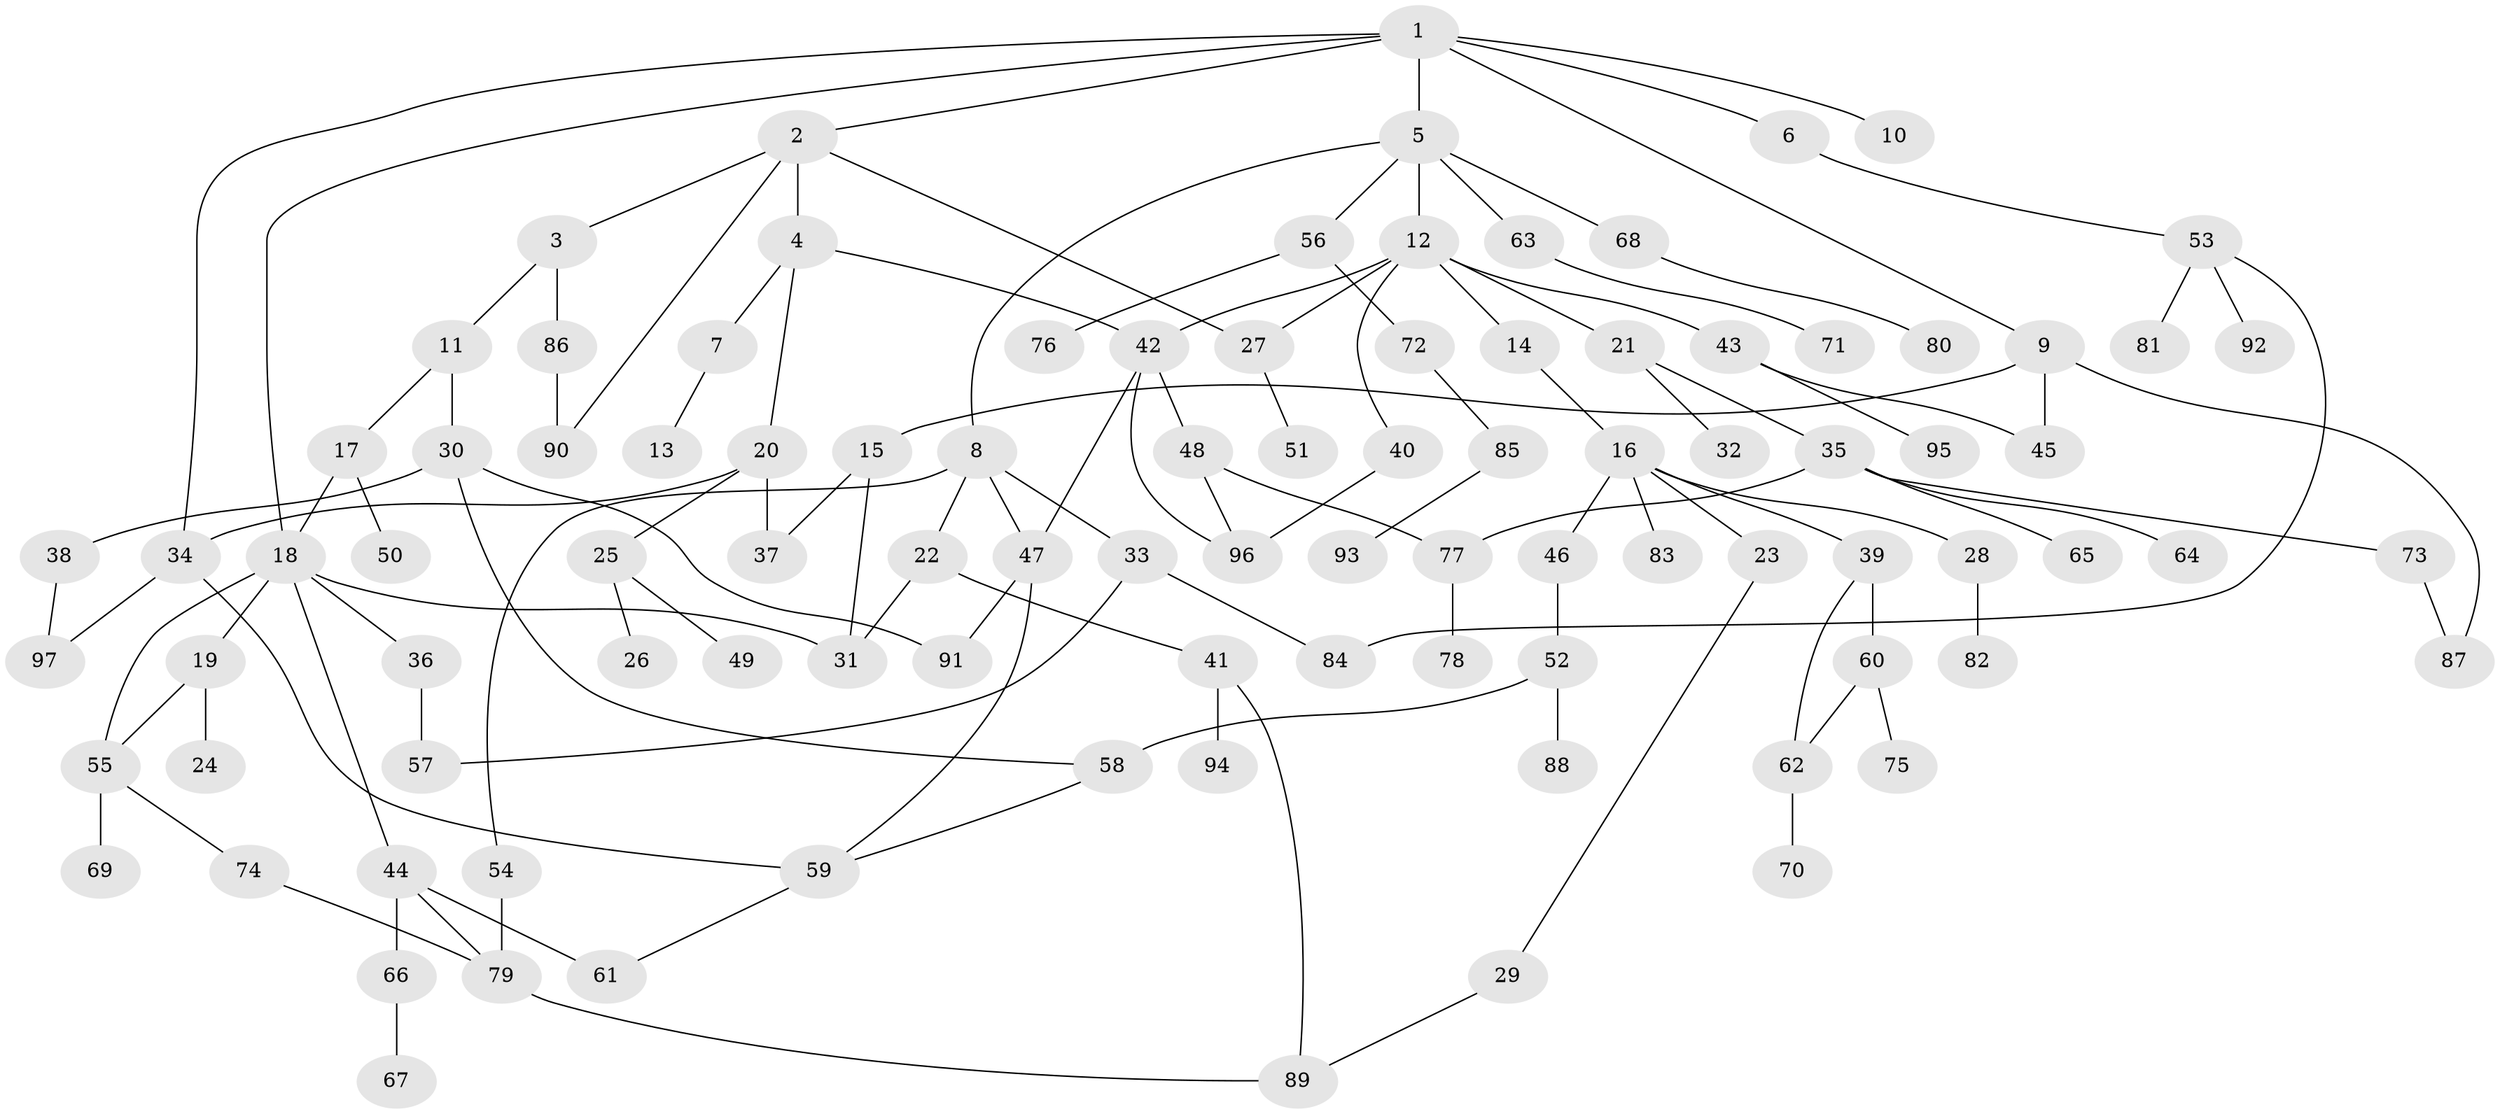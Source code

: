 // coarse degree distribution, {7: 0.017241379310344827, 5: 0.10344827586206896, 3: 0.20689655172413793, 4: 0.08620689655172414, 2: 0.2413793103448276, 6: 0.034482758620689655, 1: 0.27586206896551724, 9: 0.017241379310344827, 10: 0.017241379310344827}
// Generated by graph-tools (version 1.1) at 2025/17/03/04/25 18:17:03]
// undirected, 97 vertices, 124 edges
graph export_dot {
graph [start="1"]
  node [color=gray90,style=filled];
  1;
  2;
  3;
  4;
  5;
  6;
  7;
  8;
  9;
  10;
  11;
  12;
  13;
  14;
  15;
  16;
  17;
  18;
  19;
  20;
  21;
  22;
  23;
  24;
  25;
  26;
  27;
  28;
  29;
  30;
  31;
  32;
  33;
  34;
  35;
  36;
  37;
  38;
  39;
  40;
  41;
  42;
  43;
  44;
  45;
  46;
  47;
  48;
  49;
  50;
  51;
  52;
  53;
  54;
  55;
  56;
  57;
  58;
  59;
  60;
  61;
  62;
  63;
  64;
  65;
  66;
  67;
  68;
  69;
  70;
  71;
  72;
  73;
  74;
  75;
  76;
  77;
  78;
  79;
  80;
  81;
  82;
  83;
  84;
  85;
  86;
  87;
  88;
  89;
  90;
  91;
  92;
  93;
  94;
  95;
  96;
  97;
  1 -- 2;
  1 -- 5;
  1 -- 6;
  1 -- 9;
  1 -- 10;
  1 -- 34;
  1 -- 18;
  2 -- 3;
  2 -- 4;
  2 -- 27;
  2 -- 90;
  3 -- 11;
  3 -- 86;
  4 -- 7;
  4 -- 20;
  4 -- 42;
  5 -- 8;
  5 -- 12;
  5 -- 56;
  5 -- 63;
  5 -- 68;
  6 -- 53;
  7 -- 13;
  8 -- 22;
  8 -- 33;
  8 -- 47;
  8 -- 54;
  9 -- 15;
  9 -- 87;
  9 -- 45;
  11 -- 17;
  11 -- 30;
  12 -- 14;
  12 -- 21;
  12 -- 40;
  12 -- 43;
  12 -- 27;
  12 -- 42;
  14 -- 16;
  15 -- 37;
  15 -- 31;
  16 -- 23;
  16 -- 28;
  16 -- 39;
  16 -- 46;
  16 -- 83;
  17 -- 18;
  17 -- 50;
  18 -- 19;
  18 -- 36;
  18 -- 44;
  18 -- 31;
  18 -- 55;
  19 -- 24;
  19 -- 55;
  20 -- 25;
  20 -- 34;
  20 -- 37;
  21 -- 32;
  21 -- 35;
  22 -- 31;
  22 -- 41;
  23 -- 29;
  25 -- 26;
  25 -- 49;
  27 -- 51;
  28 -- 82;
  29 -- 89;
  30 -- 38;
  30 -- 91;
  30 -- 58;
  33 -- 57;
  33 -- 84;
  34 -- 97;
  34 -- 59;
  35 -- 64;
  35 -- 65;
  35 -- 73;
  35 -- 77;
  36 -- 57;
  38 -- 97;
  39 -- 60;
  39 -- 62;
  40 -- 96;
  41 -- 89;
  41 -- 94;
  42 -- 48;
  42 -- 47;
  42 -- 96;
  43 -- 45;
  43 -- 95;
  44 -- 66;
  44 -- 79;
  44 -- 61;
  46 -- 52;
  47 -- 59;
  47 -- 91;
  48 -- 77;
  48 -- 96;
  52 -- 58;
  52 -- 88;
  53 -- 81;
  53 -- 84;
  53 -- 92;
  54 -- 79;
  55 -- 69;
  55 -- 74;
  56 -- 72;
  56 -- 76;
  58 -- 59;
  59 -- 61;
  60 -- 75;
  60 -- 62;
  62 -- 70;
  63 -- 71;
  66 -- 67;
  68 -- 80;
  72 -- 85;
  73 -- 87;
  74 -- 79;
  77 -- 78;
  79 -- 89;
  85 -- 93;
  86 -- 90;
}
